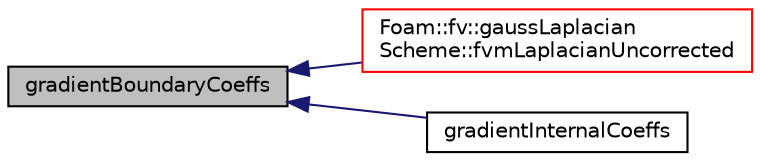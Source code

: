 digraph "gradientBoundaryCoeffs"
{
  bgcolor="transparent";
  edge [fontname="Helvetica",fontsize="10",labelfontname="Helvetica",labelfontsize="10"];
  node [fontname="Helvetica",fontsize="10",shape=record];
  rankdir="LR";
  Node2740 [label="gradientBoundaryCoeffs",height=0.2,width=0.4,color="black", fillcolor="grey75", style="filled", fontcolor="black"];
  Node2740 -> Node2741 [dir="back",color="midnightblue",fontsize="10",style="solid",fontname="Helvetica"];
  Node2741 [label="Foam::fv::gaussLaplacian\lScheme::fvmLaplacianUncorrected",height=0.2,width=0.4,color="red",URL="$a23397.html#ae2bfcc390fd0fe8c037f248421cbb5ec"];
  Node2740 -> Node2743 [dir="back",color="midnightblue",fontsize="10",style="solid",fontname="Helvetica"];
  Node2743 [label="gradientInternalCoeffs",height=0.2,width=0.4,color="black",URL="$a23169.html#aa186e042e1c08a1ba44717e65b5b57b8",tooltip="Return the matrix diagonal coefficients corresponding to the. "];
}
